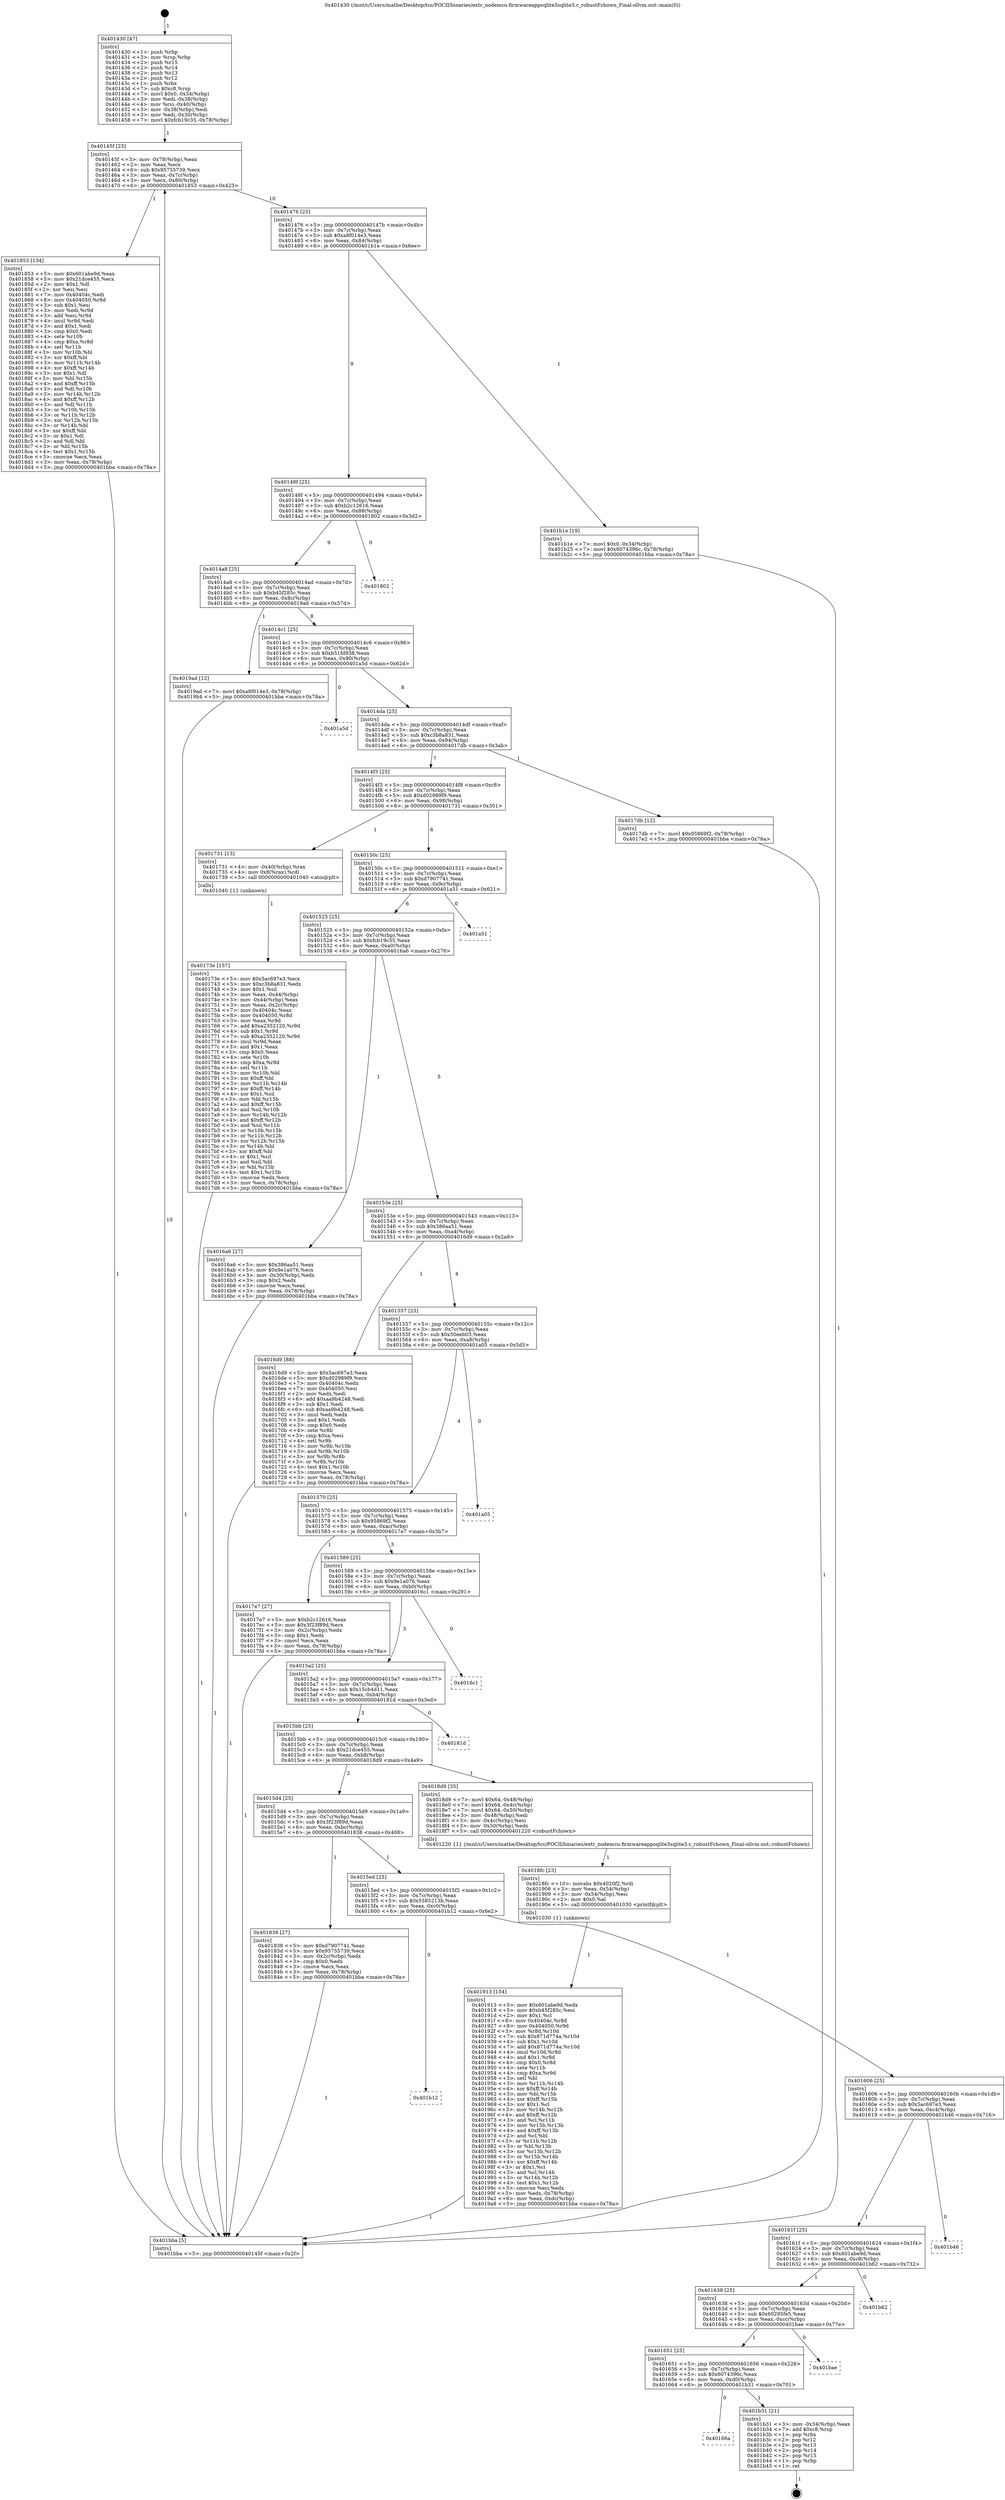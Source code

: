 digraph "0x401430" {
  label = "0x401430 (/mnt/c/Users/mathe/Desktop/tcc/POCII/binaries/extr_nodemcu-firmwareappsqlite3sqlite3.c_robustFchown_Final-ollvm.out::main(0))"
  labelloc = "t"
  node[shape=record]

  Entry [label="",width=0.3,height=0.3,shape=circle,fillcolor=black,style=filled]
  "0x40145f" [label="{
     0x40145f [23]\l
     | [instrs]\l
     &nbsp;&nbsp;0x40145f \<+3\>: mov -0x78(%rbp),%eax\l
     &nbsp;&nbsp;0x401462 \<+2\>: mov %eax,%ecx\l
     &nbsp;&nbsp;0x401464 \<+6\>: sub $0x95755739,%ecx\l
     &nbsp;&nbsp;0x40146a \<+3\>: mov %eax,-0x7c(%rbp)\l
     &nbsp;&nbsp;0x40146d \<+3\>: mov %ecx,-0x80(%rbp)\l
     &nbsp;&nbsp;0x401470 \<+6\>: je 0000000000401853 \<main+0x423\>\l
  }"]
  "0x401853" [label="{
     0x401853 [134]\l
     | [instrs]\l
     &nbsp;&nbsp;0x401853 \<+5\>: mov $0x601abe9d,%eax\l
     &nbsp;&nbsp;0x401858 \<+5\>: mov $0x21dce455,%ecx\l
     &nbsp;&nbsp;0x40185d \<+2\>: mov $0x1,%dl\l
     &nbsp;&nbsp;0x40185f \<+2\>: xor %esi,%esi\l
     &nbsp;&nbsp;0x401861 \<+7\>: mov 0x40404c,%edi\l
     &nbsp;&nbsp;0x401868 \<+8\>: mov 0x404050,%r8d\l
     &nbsp;&nbsp;0x401870 \<+3\>: sub $0x1,%esi\l
     &nbsp;&nbsp;0x401873 \<+3\>: mov %edi,%r9d\l
     &nbsp;&nbsp;0x401876 \<+3\>: add %esi,%r9d\l
     &nbsp;&nbsp;0x401879 \<+4\>: imul %r9d,%edi\l
     &nbsp;&nbsp;0x40187d \<+3\>: and $0x1,%edi\l
     &nbsp;&nbsp;0x401880 \<+3\>: cmp $0x0,%edi\l
     &nbsp;&nbsp;0x401883 \<+4\>: sete %r10b\l
     &nbsp;&nbsp;0x401887 \<+4\>: cmp $0xa,%r8d\l
     &nbsp;&nbsp;0x40188b \<+4\>: setl %r11b\l
     &nbsp;&nbsp;0x40188f \<+3\>: mov %r10b,%bl\l
     &nbsp;&nbsp;0x401892 \<+3\>: xor $0xff,%bl\l
     &nbsp;&nbsp;0x401895 \<+3\>: mov %r11b,%r14b\l
     &nbsp;&nbsp;0x401898 \<+4\>: xor $0xff,%r14b\l
     &nbsp;&nbsp;0x40189c \<+3\>: xor $0x1,%dl\l
     &nbsp;&nbsp;0x40189f \<+3\>: mov %bl,%r15b\l
     &nbsp;&nbsp;0x4018a2 \<+4\>: and $0xff,%r15b\l
     &nbsp;&nbsp;0x4018a6 \<+3\>: and %dl,%r10b\l
     &nbsp;&nbsp;0x4018a9 \<+3\>: mov %r14b,%r12b\l
     &nbsp;&nbsp;0x4018ac \<+4\>: and $0xff,%r12b\l
     &nbsp;&nbsp;0x4018b0 \<+3\>: and %dl,%r11b\l
     &nbsp;&nbsp;0x4018b3 \<+3\>: or %r10b,%r15b\l
     &nbsp;&nbsp;0x4018b6 \<+3\>: or %r11b,%r12b\l
     &nbsp;&nbsp;0x4018b9 \<+3\>: xor %r12b,%r15b\l
     &nbsp;&nbsp;0x4018bc \<+3\>: or %r14b,%bl\l
     &nbsp;&nbsp;0x4018bf \<+3\>: xor $0xff,%bl\l
     &nbsp;&nbsp;0x4018c2 \<+3\>: or $0x1,%dl\l
     &nbsp;&nbsp;0x4018c5 \<+2\>: and %dl,%bl\l
     &nbsp;&nbsp;0x4018c7 \<+3\>: or %bl,%r15b\l
     &nbsp;&nbsp;0x4018ca \<+4\>: test $0x1,%r15b\l
     &nbsp;&nbsp;0x4018ce \<+3\>: cmovne %ecx,%eax\l
     &nbsp;&nbsp;0x4018d1 \<+3\>: mov %eax,-0x78(%rbp)\l
     &nbsp;&nbsp;0x4018d4 \<+5\>: jmp 0000000000401bba \<main+0x78a\>\l
  }"]
  "0x401476" [label="{
     0x401476 [25]\l
     | [instrs]\l
     &nbsp;&nbsp;0x401476 \<+5\>: jmp 000000000040147b \<main+0x4b\>\l
     &nbsp;&nbsp;0x40147b \<+3\>: mov -0x7c(%rbp),%eax\l
     &nbsp;&nbsp;0x40147e \<+5\>: sub $0xa8f014e3,%eax\l
     &nbsp;&nbsp;0x401483 \<+6\>: mov %eax,-0x84(%rbp)\l
     &nbsp;&nbsp;0x401489 \<+6\>: je 0000000000401b1e \<main+0x6ee\>\l
  }"]
  Exit [label="",width=0.3,height=0.3,shape=circle,fillcolor=black,style=filled,peripheries=2]
  "0x401b1e" [label="{
     0x401b1e [19]\l
     | [instrs]\l
     &nbsp;&nbsp;0x401b1e \<+7\>: movl $0x0,-0x34(%rbp)\l
     &nbsp;&nbsp;0x401b25 \<+7\>: movl $0x6074396c,-0x78(%rbp)\l
     &nbsp;&nbsp;0x401b2c \<+5\>: jmp 0000000000401bba \<main+0x78a\>\l
  }"]
  "0x40148f" [label="{
     0x40148f [25]\l
     | [instrs]\l
     &nbsp;&nbsp;0x40148f \<+5\>: jmp 0000000000401494 \<main+0x64\>\l
     &nbsp;&nbsp;0x401494 \<+3\>: mov -0x7c(%rbp),%eax\l
     &nbsp;&nbsp;0x401497 \<+5\>: sub $0xb2c12616,%eax\l
     &nbsp;&nbsp;0x40149c \<+6\>: mov %eax,-0x88(%rbp)\l
     &nbsp;&nbsp;0x4014a2 \<+6\>: je 0000000000401802 \<main+0x3d2\>\l
  }"]
  "0x40166a" [label="{
     0x40166a\l
  }", style=dashed]
  "0x401802" [label="{
     0x401802\l
  }", style=dashed]
  "0x4014a8" [label="{
     0x4014a8 [25]\l
     | [instrs]\l
     &nbsp;&nbsp;0x4014a8 \<+5\>: jmp 00000000004014ad \<main+0x7d\>\l
     &nbsp;&nbsp;0x4014ad \<+3\>: mov -0x7c(%rbp),%eax\l
     &nbsp;&nbsp;0x4014b0 \<+5\>: sub $0xb45f285c,%eax\l
     &nbsp;&nbsp;0x4014b5 \<+6\>: mov %eax,-0x8c(%rbp)\l
     &nbsp;&nbsp;0x4014bb \<+6\>: je 00000000004019ad \<main+0x57d\>\l
  }"]
  "0x401b31" [label="{
     0x401b31 [21]\l
     | [instrs]\l
     &nbsp;&nbsp;0x401b31 \<+3\>: mov -0x34(%rbp),%eax\l
     &nbsp;&nbsp;0x401b34 \<+7\>: add $0xc8,%rsp\l
     &nbsp;&nbsp;0x401b3b \<+1\>: pop %rbx\l
     &nbsp;&nbsp;0x401b3c \<+2\>: pop %r12\l
     &nbsp;&nbsp;0x401b3e \<+2\>: pop %r13\l
     &nbsp;&nbsp;0x401b40 \<+2\>: pop %r14\l
     &nbsp;&nbsp;0x401b42 \<+2\>: pop %r15\l
     &nbsp;&nbsp;0x401b44 \<+1\>: pop %rbp\l
     &nbsp;&nbsp;0x401b45 \<+1\>: ret\l
  }"]
  "0x4019ad" [label="{
     0x4019ad [12]\l
     | [instrs]\l
     &nbsp;&nbsp;0x4019ad \<+7\>: movl $0xa8f014e3,-0x78(%rbp)\l
     &nbsp;&nbsp;0x4019b4 \<+5\>: jmp 0000000000401bba \<main+0x78a\>\l
  }"]
  "0x4014c1" [label="{
     0x4014c1 [25]\l
     | [instrs]\l
     &nbsp;&nbsp;0x4014c1 \<+5\>: jmp 00000000004014c6 \<main+0x96\>\l
     &nbsp;&nbsp;0x4014c6 \<+3\>: mov -0x7c(%rbp),%eax\l
     &nbsp;&nbsp;0x4014c9 \<+5\>: sub $0xb51fd938,%eax\l
     &nbsp;&nbsp;0x4014ce \<+6\>: mov %eax,-0x90(%rbp)\l
     &nbsp;&nbsp;0x4014d4 \<+6\>: je 0000000000401a5d \<main+0x62d\>\l
  }"]
  "0x401651" [label="{
     0x401651 [25]\l
     | [instrs]\l
     &nbsp;&nbsp;0x401651 \<+5\>: jmp 0000000000401656 \<main+0x226\>\l
     &nbsp;&nbsp;0x401656 \<+3\>: mov -0x7c(%rbp),%eax\l
     &nbsp;&nbsp;0x401659 \<+5\>: sub $0x6074396c,%eax\l
     &nbsp;&nbsp;0x40165e \<+6\>: mov %eax,-0xd0(%rbp)\l
     &nbsp;&nbsp;0x401664 \<+6\>: je 0000000000401b31 \<main+0x701\>\l
  }"]
  "0x401a5d" [label="{
     0x401a5d\l
  }", style=dashed]
  "0x4014da" [label="{
     0x4014da [25]\l
     | [instrs]\l
     &nbsp;&nbsp;0x4014da \<+5\>: jmp 00000000004014df \<main+0xaf\>\l
     &nbsp;&nbsp;0x4014df \<+3\>: mov -0x7c(%rbp),%eax\l
     &nbsp;&nbsp;0x4014e2 \<+5\>: sub $0xc3b8a831,%eax\l
     &nbsp;&nbsp;0x4014e7 \<+6\>: mov %eax,-0x94(%rbp)\l
     &nbsp;&nbsp;0x4014ed \<+6\>: je 00000000004017db \<main+0x3ab\>\l
  }"]
  "0x401bae" [label="{
     0x401bae\l
  }", style=dashed]
  "0x4017db" [label="{
     0x4017db [12]\l
     | [instrs]\l
     &nbsp;&nbsp;0x4017db \<+7\>: movl $0x95869f2,-0x78(%rbp)\l
     &nbsp;&nbsp;0x4017e2 \<+5\>: jmp 0000000000401bba \<main+0x78a\>\l
  }"]
  "0x4014f3" [label="{
     0x4014f3 [25]\l
     | [instrs]\l
     &nbsp;&nbsp;0x4014f3 \<+5\>: jmp 00000000004014f8 \<main+0xc8\>\l
     &nbsp;&nbsp;0x4014f8 \<+3\>: mov -0x7c(%rbp),%eax\l
     &nbsp;&nbsp;0x4014fb \<+5\>: sub $0xd02989f9,%eax\l
     &nbsp;&nbsp;0x401500 \<+6\>: mov %eax,-0x98(%rbp)\l
     &nbsp;&nbsp;0x401506 \<+6\>: je 0000000000401731 \<main+0x301\>\l
  }"]
  "0x401638" [label="{
     0x401638 [25]\l
     | [instrs]\l
     &nbsp;&nbsp;0x401638 \<+5\>: jmp 000000000040163d \<main+0x20d\>\l
     &nbsp;&nbsp;0x40163d \<+3\>: mov -0x7c(%rbp),%eax\l
     &nbsp;&nbsp;0x401640 \<+5\>: sub $0x60295fe5,%eax\l
     &nbsp;&nbsp;0x401645 \<+6\>: mov %eax,-0xcc(%rbp)\l
     &nbsp;&nbsp;0x40164b \<+6\>: je 0000000000401bae \<main+0x77e\>\l
  }"]
  "0x401731" [label="{
     0x401731 [13]\l
     | [instrs]\l
     &nbsp;&nbsp;0x401731 \<+4\>: mov -0x40(%rbp),%rax\l
     &nbsp;&nbsp;0x401735 \<+4\>: mov 0x8(%rax),%rdi\l
     &nbsp;&nbsp;0x401739 \<+5\>: call 0000000000401040 \<atoi@plt\>\l
     | [calls]\l
     &nbsp;&nbsp;0x401040 \{1\} (unknown)\l
  }"]
  "0x40150c" [label="{
     0x40150c [25]\l
     | [instrs]\l
     &nbsp;&nbsp;0x40150c \<+5\>: jmp 0000000000401511 \<main+0xe1\>\l
     &nbsp;&nbsp;0x401511 \<+3\>: mov -0x7c(%rbp),%eax\l
     &nbsp;&nbsp;0x401514 \<+5\>: sub $0xd7907741,%eax\l
     &nbsp;&nbsp;0x401519 \<+6\>: mov %eax,-0x9c(%rbp)\l
     &nbsp;&nbsp;0x40151f \<+6\>: je 0000000000401a51 \<main+0x621\>\l
  }"]
  "0x401b62" [label="{
     0x401b62\l
  }", style=dashed]
  "0x401a51" [label="{
     0x401a51\l
  }", style=dashed]
  "0x401525" [label="{
     0x401525 [25]\l
     | [instrs]\l
     &nbsp;&nbsp;0x401525 \<+5\>: jmp 000000000040152a \<main+0xfa\>\l
     &nbsp;&nbsp;0x40152a \<+3\>: mov -0x7c(%rbp),%eax\l
     &nbsp;&nbsp;0x40152d \<+5\>: sub $0xfcb19c35,%eax\l
     &nbsp;&nbsp;0x401532 \<+6\>: mov %eax,-0xa0(%rbp)\l
     &nbsp;&nbsp;0x401538 \<+6\>: je 00000000004016a6 \<main+0x276\>\l
  }"]
  "0x40161f" [label="{
     0x40161f [25]\l
     | [instrs]\l
     &nbsp;&nbsp;0x40161f \<+5\>: jmp 0000000000401624 \<main+0x1f4\>\l
     &nbsp;&nbsp;0x401624 \<+3\>: mov -0x7c(%rbp),%eax\l
     &nbsp;&nbsp;0x401627 \<+5\>: sub $0x601abe9d,%eax\l
     &nbsp;&nbsp;0x40162c \<+6\>: mov %eax,-0xc8(%rbp)\l
     &nbsp;&nbsp;0x401632 \<+6\>: je 0000000000401b62 \<main+0x732\>\l
  }"]
  "0x4016a6" [label="{
     0x4016a6 [27]\l
     | [instrs]\l
     &nbsp;&nbsp;0x4016a6 \<+5\>: mov $0x386aa51,%eax\l
     &nbsp;&nbsp;0x4016ab \<+5\>: mov $0x9e1a076,%ecx\l
     &nbsp;&nbsp;0x4016b0 \<+3\>: mov -0x30(%rbp),%edx\l
     &nbsp;&nbsp;0x4016b3 \<+3\>: cmp $0x2,%edx\l
     &nbsp;&nbsp;0x4016b6 \<+3\>: cmovne %ecx,%eax\l
     &nbsp;&nbsp;0x4016b9 \<+3\>: mov %eax,-0x78(%rbp)\l
     &nbsp;&nbsp;0x4016bc \<+5\>: jmp 0000000000401bba \<main+0x78a\>\l
  }"]
  "0x40153e" [label="{
     0x40153e [25]\l
     | [instrs]\l
     &nbsp;&nbsp;0x40153e \<+5\>: jmp 0000000000401543 \<main+0x113\>\l
     &nbsp;&nbsp;0x401543 \<+3\>: mov -0x7c(%rbp),%eax\l
     &nbsp;&nbsp;0x401546 \<+5\>: sub $0x386aa51,%eax\l
     &nbsp;&nbsp;0x40154b \<+6\>: mov %eax,-0xa4(%rbp)\l
     &nbsp;&nbsp;0x401551 \<+6\>: je 00000000004016d9 \<main+0x2a9\>\l
  }"]
  "0x401bba" [label="{
     0x401bba [5]\l
     | [instrs]\l
     &nbsp;&nbsp;0x401bba \<+5\>: jmp 000000000040145f \<main+0x2f\>\l
  }"]
  "0x401430" [label="{
     0x401430 [47]\l
     | [instrs]\l
     &nbsp;&nbsp;0x401430 \<+1\>: push %rbp\l
     &nbsp;&nbsp;0x401431 \<+3\>: mov %rsp,%rbp\l
     &nbsp;&nbsp;0x401434 \<+2\>: push %r15\l
     &nbsp;&nbsp;0x401436 \<+2\>: push %r14\l
     &nbsp;&nbsp;0x401438 \<+2\>: push %r13\l
     &nbsp;&nbsp;0x40143a \<+2\>: push %r12\l
     &nbsp;&nbsp;0x40143c \<+1\>: push %rbx\l
     &nbsp;&nbsp;0x40143d \<+7\>: sub $0xc8,%rsp\l
     &nbsp;&nbsp;0x401444 \<+7\>: movl $0x0,-0x34(%rbp)\l
     &nbsp;&nbsp;0x40144b \<+3\>: mov %edi,-0x38(%rbp)\l
     &nbsp;&nbsp;0x40144e \<+4\>: mov %rsi,-0x40(%rbp)\l
     &nbsp;&nbsp;0x401452 \<+3\>: mov -0x38(%rbp),%edi\l
     &nbsp;&nbsp;0x401455 \<+3\>: mov %edi,-0x30(%rbp)\l
     &nbsp;&nbsp;0x401458 \<+7\>: movl $0xfcb19c35,-0x78(%rbp)\l
  }"]
  "0x401b46" [label="{
     0x401b46\l
  }", style=dashed]
  "0x4016d9" [label="{
     0x4016d9 [88]\l
     | [instrs]\l
     &nbsp;&nbsp;0x4016d9 \<+5\>: mov $0x5ac697e3,%eax\l
     &nbsp;&nbsp;0x4016de \<+5\>: mov $0xd02989f9,%ecx\l
     &nbsp;&nbsp;0x4016e3 \<+7\>: mov 0x40404c,%edx\l
     &nbsp;&nbsp;0x4016ea \<+7\>: mov 0x404050,%esi\l
     &nbsp;&nbsp;0x4016f1 \<+2\>: mov %edx,%edi\l
     &nbsp;&nbsp;0x4016f3 \<+6\>: add $0xaa9b4248,%edi\l
     &nbsp;&nbsp;0x4016f9 \<+3\>: sub $0x1,%edi\l
     &nbsp;&nbsp;0x4016fc \<+6\>: sub $0xaa9b4248,%edi\l
     &nbsp;&nbsp;0x401702 \<+3\>: imul %edi,%edx\l
     &nbsp;&nbsp;0x401705 \<+3\>: and $0x1,%edx\l
     &nbsp;&nbsp;0x401708 \<+3\>: cmp $0x0,%edx\l
     &nbsp;&nbsp;0x40170b \<+4\>: sete %r8b\l
     &nbsp;&nbsp;0x40170f \<+3\>: cmp $0xa,%esi\l
     &nbsp;&nbsp;0x401712 \<+4\>: setl %r9b\l
     &nbsp;&nbsp;0x401716 \<+3\>: mov %r8b,%r10b\l
     &nbsp;&nbsp;0x401719 \<+3\>: and %r9b,%r10b\l
     &nbsp;&nbsp;0x40171c \<+3\>: xor %r9b,%r8b\l
     &nbsp;&nbsp;0x40171f \<+3\>: or %r8b,%r10b\l
     &nbsp;&nbsp;0x401722 \<+4\>: test $0x1,%r10b\l
     &nbsp;&nbsp;0x401726 \<+3\>: cmovne %ecx,%eax\l
     &nbsp;&nbsp;0x401729 \<+3\>: mov %eax,-0x78(%rbp)\l
     &nbsp;&nbsp;0x40172c \<+5\>: jmp 0000000000401bba \<main+0x78a\>\l
  }"]
  "0x401557" [label="{
     0x401557 [25]\l
     | [instrs]\l
     &nbsp;&nbsp;0x401557 \<+5\>: jmp 000000000040155c \<main+0x12c\>\l
     &nbsp;&nbsp;0x40155c \<+3\>: mov -0x7c(%rbp),%eax\l
     &nbsp;&nbsp;0x40155f \<+5\>: sub $0x50eeb03,%eax\l
     &nbsp;&nbsp;0x401564 \<+6\>: mov %eax,-0xa8(%rbp)\l
     &nbsp;&nbsp;0x40156a \<+6\>: je 0000000000401a05 \<main+0x5d5\>\l
  }"]
  "0x40173e" [label="{
     0x40173e [157]\l
     | [instrs]\l
     &nbsp;&nbsp;0x40173e \<+5\>: mov $0x5ac697e3,%ecx\l
     &nbsp;&nbsp;0x401743 \<+5\>: mov $0xc3b8a831,%edx\l
     &nbsp;&nbsp;0x401748 \<+3\>: mov $0x1,%sil\l
     &nbsp;&nbsp;0x40174b \<+3\>: mov %eax,-0x44(%rbp)\l
     &nbsp;&nbsp;0x40174e \<+3\>: mov -0x44(%rbp),%eax\l
     &nbsp;&nbsp;0x401751 \<+3\>: mov %eax,-0x2c(%rbp)\l
     &nbsp;&nbsp;0x401754 \<+7\>: mov 0x40404c,%eax\l
     &nbsp;&nbsp;0x40175b \<+8\>: mov 0x404050,%r8d\l
     &nbsp;&nbsp;0x401763 \<+3\>: mov %eax,%r9d\l
     &nbsp;&nbsp;0x401766 \<+7\>: add $0xa2352120,%r9d\l
     &nbsp;&nbsp;0x40176d \<+4\>: sub $0x1,%r9d\l
     &nbsp;&nbsp;0x401771 \<+7\>: sub $0xa2352120,%r9d\l
     &nbsp;&nbsp;0x401778 \<+4\>: imul %r9d,%eax\l
     &nbsp;&nbsp;0x40177c \<+3\>: and $0x1,%eax\l
     &nbsp;&nbsp;0x40177f \<+3\>: cmp $0x0,%eax\l
     &nbsp;&nbsp;0x401782 \<+4\>: sete %r10b\l
     &nbsp;&nbsp;0x401786 \<+4\>: cmp $0xa,%r8d\l
     &nbsp;&nbsp;0x40178a \<+4\>: setl %r11b\l
     &nbsp;&nbsp;0x40178e \<+3\>: mov %r10b,%bl\l
     &nbsp;&nbsp;0x401791 \<+3\>: xor $0xff,%bl\l
     &nbsp;&nbsp;0x401794 \<+3\>: mov %r11b,%r14b\l
     &nbsp;&nbsp;0x401797 \<+4\>: xor $0xff,%r14b\l
     &nbsp;&nbsp;0x40179b \<+4\>: xor $0x1,%sil\l
     &nbsp;&nbsp;0x40179f \<+3\>: mov %bl,%r15b\l
     &nbsp;&nbsp;0x4017a2 \<+4\>: and $0xff,%r15b\l
     &nbsp;&nbsp;0x4017a6 \<+3\>: and %sil,%r10b\l
     &nbsp;&nbsp;0x4017a9 \<+3\>: mov %r14b,%r12b\l
     &nbsp;&nbsp;0x4017ac \<+4\>: and $0xff,%r12b\l
     &nbsp;&nbsp;0x4017b0 \<+3\>: and %sil,%r11b\l
     &nbsp;&nbsp;0x4017b3 \<+3\>: or %r10b,%r15b\l
     &nbsp;&nbsp;0x4017b6 \<+3\>: or %r11b,%r12b\l
     &nbsp;&nbsp;0x4017b9 \<+3\>: xor %r12b,%r15b\l
     &nbsp;&nbsp;0x4017bc \<+3\>: or %r14b,%bl\l
     &nbsp;&nbsp;0x4017bf \<+3\>: xor $0xff,%bl\l
     &nbsp;&nbsp;0x4017c2 \<+4\>: or $0x1,%sil\l
     &nbsp;&nbsp;0x4017c6 \<+3\>: and %sil,%bl\l
     &nbsp;&nbsp;0x4017c9 \<+3\>: or %bl,%r15b\l
     &nbsp;&nbsp;0x4017cc \<+4\>: test $0x1,%r15b\l
     &nbsp;&nbsp;0x4017d0 \<+3\>: cmovne %edx,%ecx\l
     &nbsp;&nbsp;0x4017d3 \<+3\>: mov %ecx,-0x78(%rbp)\l
     &nbsp;&nbsp;0x4017d6 \<+5\>: jmp 0000000000401bba \<main+0x78a\>\l
  }"]
  "0x401606" [label="{
     0x401606 [25]\l
     | [instrs]\l
     &nbsp;&nbsp;0x401606 \<+5\>: jmp 000000000040160b \<main+0x1db\>\l
     &nbsp;&nbsp;0x40160b \<+3\>: mov -0x7c(%rbp),%eax\l
     &nbsp;&nbsp;0x40160e \<+5\>: sub $0x5ac697e3,%eax\l
     &nbsp;&nbsp;0x401613 \<+6\>: mov %eax,-0xc4(%rbp)\l
     &nbsp;&nbsp;0x401619 \<+6\>: je 0000000000401b46 \<main+0x716\>\l
  }"]
  "0x401a05" [label="{
     0x401a05\l
  }", style=dashed]
  "0x401570" [label="{
     0x401570 [25]\l
     | [instrs]\l
     &nbsp;&nbsp;0x401570 \<+5\>: jmp 0000000000401575 \<main+0x145\>\l
     &nbsp;&nbsp;0x401575 \<+3\>: mov -0x7c(%rbp),%eax\l
     &nbsp;&nbsp;0x401578 \<+5\>: sub $0x95869f2,%eax\l
     &nbsp;&nbsp;0x40157d \<+6\>: mov %eax,-0xac(%rbp)\l
     &nbsp;&nbsp;0x401583 \<+6\>: je 00000000004017e7 \<main+0x3b7\>\l
  }"]
  "0x401b12" [label="{
     0x401b12\l
  }", style=dashed]
  "0x4017e7" [label="{
     0x4017e7 [27]\l
     | [instrs]\l
     &nbsp;&nbsp;0x4017e7 \<+5\>: mov $0xb2c12616,%eax\l
     &nbsp;&nbsp;0x4017ec \<+5\>: mov $0x3f23f89d,%ecx\l
     &nbsp;&nbsp;0x4017f1 \<+3\>: mov -0x2c(%rbp),%edx\l
     &nbsp;&nbsp;0x4017f4 \<+3\>: cmp $0x1,%edx\l
     &nbsp;&nbsp;0x4017f7 \<+3\>: cmovl %ecx,%eax\l
     &nbsp;&nbsp;0x4017fa \<+3\>: mov %eax,-0x78(%rbp)\l
     &nbsp;&nbsp;0x4017fd \<+5\>: jmp 0000000000401bba \<main+0x78a\>\l
  }"]
  "0x401589" [label="{
     0x401589 [25]\l
     | [instrs]\l
     &nbsp;&nbsp;0x401589 \<+5\>: jmp 000000000040158e \<main+0x15e\>\l
     &nbsp;&nbsp;0x40158e \<+3\>: mov -0x7c(%rbp),%eax\l
     &nbsp;&nbsp;0x401591 \<+5\>: sub $0x9e1a076,%eax\l
     &nbsp;&nbsp;0x401596 \<+6\>: mov %eax,-0xb0(%rbp)\l
     &nbsp;&nbsp;0x40159c \<+6\>: je 00000000004016c1 \<main+0x291\>\l
  }"]
  "0x401913" [label="{
     0x401913 [154]\l
     | [instrs]\l
     &nbsp;&nbsp;0x401913 \<+5\>: mov $0x601abe9d,%edx\l
     &nbsp;&nbsp;0x401918 \<+5\>: mov $0xb45f285c,%esi\l
     &nbsp;&nbsp;0x40191d \<+2\>: mov $0x1,%cl\l
     &nbsp;&nbsp;0x40191f \<+8\>: mov 0x40404c,%r8d\l
     &nbsp;&nbsp;0x401927 \<+8\>: mov 0x404050,%r9d\l
     &nbsp;&nbsp;0x40192f \<+3\>: mov %r8d,%r10d\l
     &nbsp;&nbsp;0x401932 \<+7\>: sub $0x871d774a,%r10d\l
     &nbsp;&nbsp;0x401939 \<+4\>: sub $0x1,%r10d\l
     &nbsp;&nbsp;0x40193d \<+7\>: add $0x871d774a,%r10d\l
     &nbsp;&nbsp;0x401944 \<+4\>: imul %r10d,%r8d\l
     &nbsp;&nbsp;0x401948 \<+4\>: and $0x1,%r8d\l
     &nbsp;&nbsp;0x40194c \<+4\>: cmp $0x0,%r8d\l
     &nbsp;&nbsp;0x401950 \<+4\>: sete %r11b\l
     &nbsp;&nbsp;0x401954 \<+4\>: cmp $0xa,%r9d\l
     &nbsp;&nbsp;0x401958 \<+3\>: setl %bl\l
     &nbsp;&nbsp;0x40195b \<+3\>: mov %r11b,%r14b\l
     &nbsp;&nbsp;0x40195e \<+4\>: xor $0xff,%r14b\l
     &nbsp;&nbsp;0x401962 \<+3\>: mov %bl,%r15b\l
     &nbsp;&nbsp;0x401965 \<+4\>: xor $0xff,%r15b\l
     &nbsp;&nbsp;0x401969 \<+3\>: xor $0x1,%cl\l
     &nbsp;&nbsp;0x40196c \<+3\>: mov %r14b,%r12b\l
     &nbsp;&nbsp;0x40196f \<+4\>: and $0xff,%r12b\l
     &nbsp;&nbsp;0x401973 \<+3\>: and %cl,%r11b\l
     &nbsp;&nbsp;0x401976 \<+3\>: mov %r15b,%r13b\l
     &nbsp;&nbsp;0x401979 \<+4\>: and $0xff,%r13b\l
     &nbsp;&nbsp;0x40197d \<+2\>: and %cl,%bl\l
     &nbsp;&nbsp;0x40197f \<+3\>: or %r11b,%r12b\l
     &nbsp;&nbsp;0x401982 \<+3\>: or %bl,%r13b\l
     &nbsp;&nbsp;0x401985 \<+3\>: xor %r13b,%r12b\l
     &nbsp;&nbsp;0x401988 \<+3\>: or %r15b,%r14b\l
     &nbsp;&nbsp;0x40198b \<+4\>: xor $0xff,%r14b\l
     &nbsp;&nbsp;0x40198f \<+3\>: or $0x1,%cl\l
     &nbsp;&nbsp;0x401992 \<+3\>: and %cl,%r14b\l
     &nbsp;&nbsp;0x401995 \<+3\>: or %r14b,%r12b\l
     &nbsp;&nbsp;0x401998 \<+4\>: test $0x1,%r12b\l
     &nbsp;&nbsp;0x40199c \<+3\>: cmovne %esi,%edx\l
     &nbsp;&nbsp;0x40199f \<+3\>: mov %edx,-0x78(%rbp)\l
     &nbsp;&nbsp;0x4019a2 \<+6\>: mov %eax,-0xdc(%rbp)\l
     &nbsp;&nbsp;0x4019a8 \<+5\>: jmp 0000000000401bba \<main+0x78a\>\l
  }"]
  "0x4016c1" [label="{
     0x4016c1\l
  }", style=dashed]
  "0x4015a2" [label="{
     0x4015a2 [25]\l
     | [instrs]\l
     &nbsp;&nbsp;0x4015a2 \<+5\>: jmp 00000000004015a7 \<main+0x177\>\l
     &nbsp;&nbsp;0x4015a7 \<+3\>: mov -0x7c(%rbp),%eax\l
     &nbsp;&nbsp;0x4015aa \<+5\>: sub $0x15cb4d11,%eax\l
     &nbsp;&nbsp;0x4015af \<+6\>: mov %eax,-0xb4(%rbp)\l
     &nbsp;&nbsp;0x4015b5 \<+6\>: je 000000000040181d \<main+0x3ed\>\l
  }"]
  "0x4018fc" [label="{
     0x4018fc [23]\l
     | [instrs]\l
     &nbsp;&nbsp;0x4018fc \<+10\>: movabs $0x4020f2,%rdi\l
     &nbsp;&nbsp;0x401906 \<+3\>: mov %eax,-0x54(%rbp)\l
     &nbsp;&nbsp;0x401909 \<+3\>: mov -0x54(%rbp),%esi\l
     &nbsp;&nbsp;0x40190c \<+2\>: mov $0x0,%al\l
     &nbsp;&nbsp;0x40190e \<+5\>: call 0000000000401030 \<printf@plt\>\l
     | [calls]\l
     &nbsp;&nbsp;0x401030 \{1\} (unknown)\l
  }"]
  "0x40181d" [label="{
     0x40181d\l
  }", style=dashed]
  "0x4015bb" [label="{
     0x4015bb [25]\l
     | [instrs]\l
     &nbsp;&nbsp;0x4015bb \<+5\>: jmp 00000000004015c0 \<main+0x190\>\l
     &nbsp;&nbsp;0x4015c0 \<+3\>: mov -0x7c(%rbp),%eax\l
     &nbsp;&nbsp;0x4015c3 \<+5\>: sub $0x21dce455,%eax\l
     &nbsp;&nbsp;0x4015c8 \<+6\>: mov %eax,-0xb8(%rbp)\l
     &nbsp;&nbsp;0x4015ce \<+6\>: je 00000000004018d9 \<main+0x4a9\>\l
  }"]
  "0x4015ed" [label="{
     0x4015ed [25]\l
     | [instrs]\l
     &nbsp;&nbsp;0x4015ed \<+5\>: jmp 00000000004015f2 \<main+0x1c2\>\l
     &nbsp;&nbsp;0x4015f2 \<+3\>: mov -0x7c(%rbp),%eax\l
     &nbsp;&nbsp;0x4015f5 \<+5\>: sub $0x5585213b,%eax\l
     &nbsp;&nbsp;0x4015fa \<+6\>: mov %eax,-0xc0(%rbp)\l
     &nbsp;&nbsp;0x401600 \<+6\>: je 0000000000401b12 \<main+0x6e2\>\l
  }"]
  "0x4018d9" [label="{
     0x4018d9 [35]\l
     | [instrs]\l
     &nbsp;&nbsp;0x4018d9 \<+7\>: movl $0x64,-0x48(%rbp)\l
     &nbsp;&nbsp;0x4018e0 \<+7\>: movl $0x64,-0x4c(%rbp)\l
     &nbsp;&nbsp;0x4018e7 \<+7\>: movl $0x64,-0x50(%rbp)\l
     &nbsp;&nbsp;0x4018ee \<+3\>: mov -0x48(%rbp),%edi\l
     &nbsp;&nbsp;0x4018f1 \<+3\>: mov -0x4c(%rbp),%esi\l
     &nbsp;&nbsp;0x4018f4 \<+3\>: mov -0x50(%rbp),%edx\l
     &nbsp;&nbsp;0x4018f7 \<+5\>: call 0000000000401220 \<robustFchown\>\l
     | [calls]\l
     &nbsp;&nbsp;0x401220 \{1\} (/mnt/c/Users/mathe/Desktop/tcc/POCII/binaries/extr_nodemcu-firmwareappsqlite3sqlite3.c_robustFchown_Final-ollvm.out::robustFchown)\l
  }"]
  "0x4015d4" [label="{
     0x4015d4 [25]\l
     | [instrs]\l
     &nbsp;&nbsp;0x4015d4 \<+5\>: jmp 00000000004015d9 \<main+0x1a9\>\l
     &nbsp;&nbsp;0x4015d9 \<+3\>: mov -0x7c(%rbp),%eax\l
     &nbsp;&nbsp;0x4015dc \<+5\>: sub $0x3f23f89d,%eax\l
     &nbsp;&nbsp;0x4015e1 \<+6\>: mov %eax,-0xbc(%rbp)\l
     &nbsp;&nbsp;0x4015e7 \<+6\>: je 0000000000401838 \<main+0x408\>\l
  }"]
  "0x401838" [label="{
     0x401838 [27]\l
     | [instrs]\l
     &nbsp;&nbsp;0x401838 \<+5\>: mov $0xd7907741,%eax\l
     &nbsp;&nbsp;0x40183d \<+5\>: mov $0x95755739,%ecx\l
     &nbsp;&nbsp;0x401842 \<+3\>: mov -0x2c(%rbp),%edx\l
     &nbsp;&nbsp;0x401845 \<+3\>: cmp $0x0,%edx\l
     &nbsp;&nbsp;0x401848 \<+3\>: cmove %ecx,%eax\l
     &nbsp;&nbsp;0x40184b \<+3\>: mov %eax,-0x78(%rbp)\l
     &nbsp;&nbsp;0x40184e \<+5\>: jmp 0000000000401bba \<main+0x78a\>\l
  }"]
  Entry -> "0x401430" [label=" 1"]
  "0x40145f" -> "0x401853" [label=" 1"]
  "0x40145f" -> "0x401476" [label=" 10"]
  "0x401b31" -> Exit [label=" 1"]
  "0x401476" -> "0x401b1e" [label=" 1"]
  "0x401476" -> "0x40148f" [label=" 9"]
  "0x401651" -> "0x40166a" [label=" 0"]
  "0x40148f" -> "0x401802" [label=" 0"]
  "0x40148f" -> "0x4014a8" [label=" 9"]
  "0x401651" -> "0x401b31" [label=" 1"]
  "0x4014a8" -> "0x4019ad" [label=" 1"]
  "0x4014a8" -> "0x4014c1" [label=" 8"]
  "0x401638" -> "0x401651" [label=" 1"]
  "0x4014c1" -> "0x401a5d" [label=" 0"]
  "0x4014c1" -> "0x4014da" [label=" 8"]
  "0x401638" -> "0x401bae" [label=" 0"]
  "0x4014da" -> "0x4017db" [label=" 1"]
  "0x4014da" -> "0x4014f3" [label=" 7"]
  "0x40161f" -> "0x401638" [label=" 1"]
  "0x4014f3" -> "0x401731" [label=" 1"]
  "0x4014f3" -> "0x40150c" [label=" 6"]
  "0x40161f" -> "0x401b62" [label=" 0"]
  "0x40150c" -> "0x401a51" [label=" 0"]
  "0x40150c" -> "0x401525" [label=" 6"]
  "0x401606" -> "0x40161f" [label=" 1"]
  "0x401525" -> "0x4016a6" [label=" 1"]
  "0x401525" -> "0x40153e" [label=" 5"]
  "0x4016a6" -> "0x401bba" [label=" 1"]
  "0x401430" -> "0x40145f" [label=" 1"]
  "0x401bba" -> "0x40145f" [label=" 10"]
  "0x401606" -> "0x401b46" [label=" 0"]
  "0x40153e" -> "0x4016d9" [label=" 1"]
  "0x40153e" -> "0x401557" [label=" 4"]
  "0x4016d9" -> "0x401bba" [label=" 1"]
  "0x401731" -> "0x40173e" [label=" 1"]
  "0x40173e" -> "0x401bba" [label=" 1"]
  "0x4017db" -> "0x401bba" [label=" 1"]
  "0x4015ed" -> "0x401606" [label=" 1"]
  "0x401557" -> "0x401a05" [label=" 0"]
  "0x401557" -> "0x401570" [label=" 4"]
  "0x4015ed" -> "0x401b12" [label=" 0"]
  "0x401570" -> "0x4017e7" [label=" 1"]
  "0x401570" -> "0x401589" [label=" 3"]
  "0x4017e7" -> "0x401bba" [label=" 1"]
  "0x401b1e" -> "0x401bba" [label=" 1"]
  "0x401589" -> "0x4016c1" [label=" 0"]
  "0x401589" -> "0x4015a2" [label=" 3"]
  "0x4019ad" -> "0x401bba" [label=" 1"]
  "0x4015a2" -> "0x40181d" [label=" 0"]
  "0x4015a2" -> "0x4015bb" [label=" 3"]
  "0x401913" -> "0x401bba" [label=" 1"]
  "0x4015bb" -> "0x4018d9" [label=" 1"]
  "0x4015bb" -> "0x4015d4" [label=" 2"]
  "0x4018fc" -> "0x401913" [label=" 1"]
  "0x4015d4" -> "0x401838" [label=" 1"]
  "0x4015d4" -> "0x4015ed" [label=" 1"]
  "0x401838" -> "0x401bba" [label=" 1"]
  "0x401853" -> "0x401bba" [label=" 1"]
  "0x4018d9" -> "0x4018fc" [label=" 1"]
}
